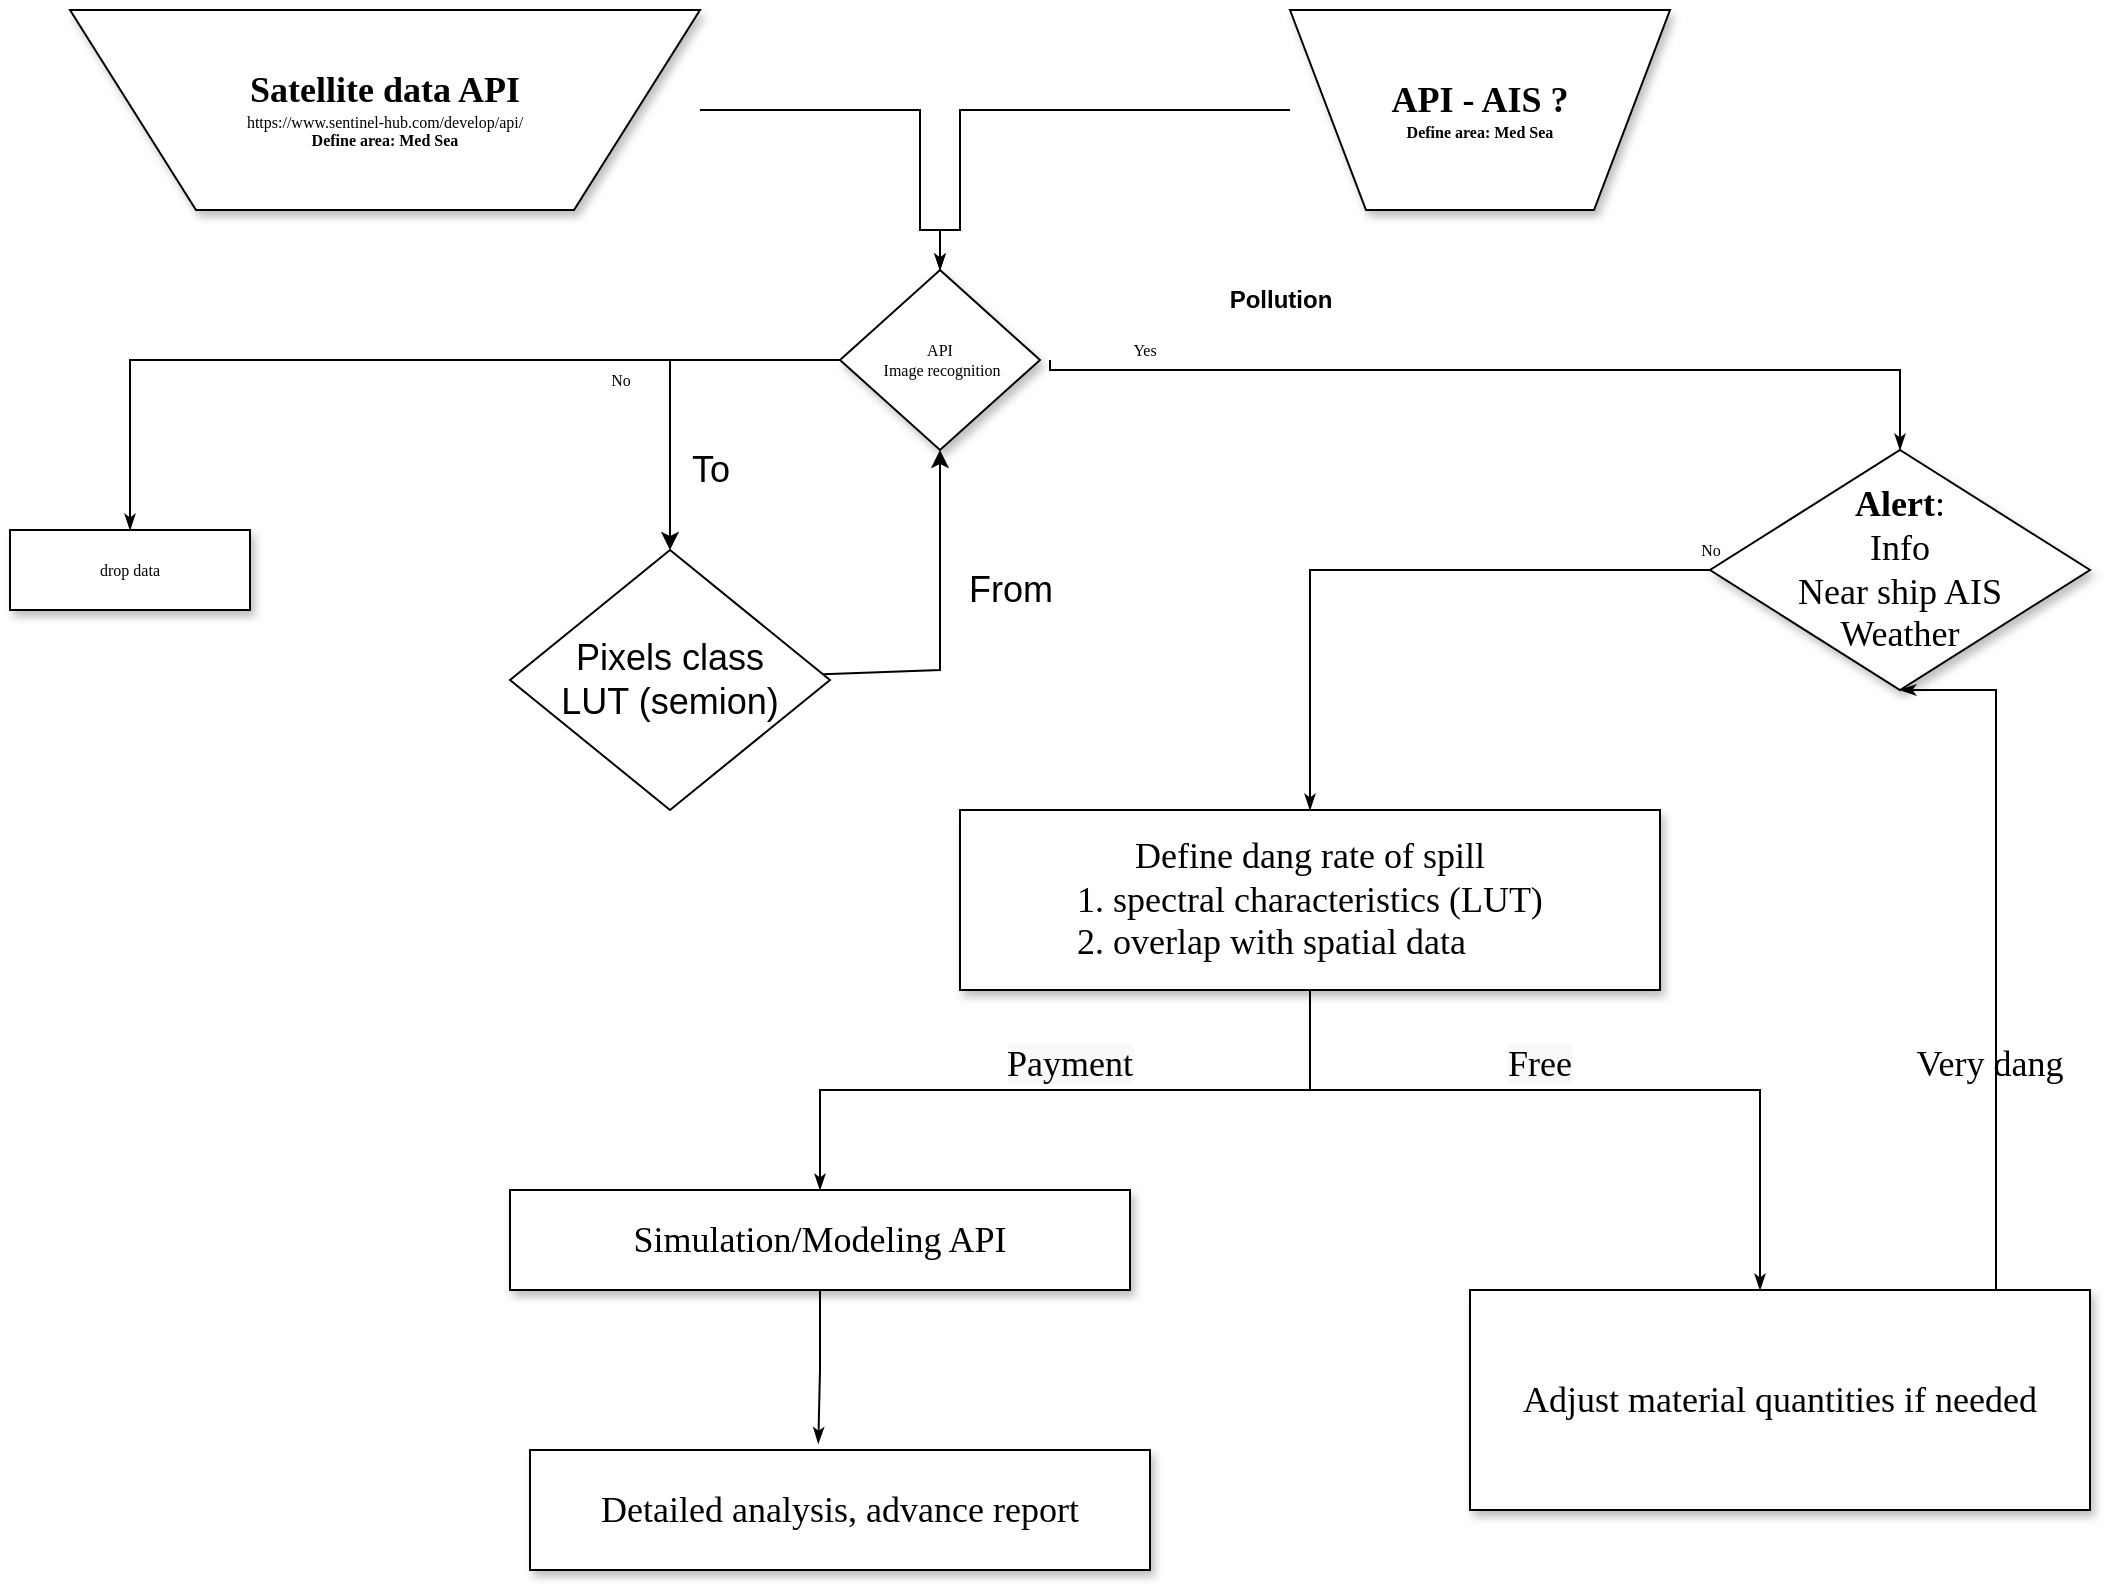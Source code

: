 <mxfile version="20.6.1" type="github">
  <diagram name="Page-1" id="edf60f1a-56cd-e834-aa8a-f176f3a09ee4">
    <mxGraphModel dx="2555" dy="1110" grid="1" gridSize="10" guides="1" tooltips="1" connect="1" arrows="1" fold="1" page="1" pageScale="1" pageWidth="1100" pageHeight="850" background="none" math="0" shadow="0">
      <root>
        <mxCell id="0" />
        <mxCell id="1" parent="0" />
        <mxCell id="60e70716793133e9-31" style="edgeStyle=orthogonalEdgeStyle;rounded=0;html=1;labelBackgroundColor=none;startSize=5;endArrow=classicThin;endFill=1;endSize=5;jettySize=auto;orthogonalLoop=1;strokeWidth=1;fontFamily=Verdana;fontSize=8;entryX=0.5;entryY=0;entryDx=0;entryDy=0;" parent="1" source="60e70716793133e9-2" target="60e70716793133e9-5" edge="1">
          <mxGeometry relative="1" as="geometry">
            <Array as="points">
              <mxPoint x="485" y="90" />
              <mxPoint x="485" y="150" />
              <mxPoint x="495" y="150" />
            </Array>
          </mxGeometry>
        </mxCell>
        <mxCell id="60e70716793133e9-2" value="&lt;font style=&quot;font-size: 18px;&quot;&gt;&lt;b&gt;Satellite data API&lt;/b&gt;&lt;br&gt;&lt;/font&gt;https://www.sentinel-hub.com/develop/api/&lt;br&gt;&lt;b&gt;Define area: Med Sea&lt;/b&gt;" style="shape=trapezoid;whiteSpace=wrap;html=1;rounded=0;shadow=1;labelBackgroundColor=none;strokeWidth=1;fontFamily=Verdana;fontSize=8;align=center;flipV=1;" parent="1" vertex="1">
          <mxGeometry x="60" y="40" width="315" height="100" as="geometry" />
        </mxCell>
        <mxCell id="60e70716793133e9-33" value="Yes" style="edgeStyle=orthogonalEdgeStyle;rounded=0;html=1;labelBackgroundColor=none;startSize=5;endArrow=classicThin;endFill=1;endSize=5;jettySize=auto;orthogonalLoop=1;strokeWidth=1;fontFamily=Verdana;fontSize=8" parent="1" target="60e70716793133e9-7" edge="1">
          <mxGeometry x="-0.778" y="10" relative="1" as="geometry">
            <mxPoint as="offset" />
            <mxPoint x="550" y="215" as="sourcePoint" />
            <Array as="points">
              <mxPoint x="975" y="220" />
            </Array>
          </mxGeometry>
        </mxCell>
        <mxCell id="60e70716793133e9-37" value="No" style="edgeStyle=orthogonalEdgeStyle;rounded=0;html=1;labelBackgroundColor=none;startSize=5;endArrow=classicThin;endFill=1;endSize=5;jettySize=auto;orthogonalLoop=1;strokeWidth=1;fontFamily=Verdana;fontSize=8" parent="1" source="60e70716793133e9-5" target="60e70716793133e9-9" edge="1">
          <mxGeometry x="-0.5" y="10" relative="1" as="geometry">
            <mxPoint as="offset" />
          </mxGeometry>
        </mxCell>
        <mxCell id="60e70716793133e9-5" value="API&lt;br&gt;&amp;nbsp;Image recognition" style="rhombus;whiteSpace=wrap;html=1;rounded=0;shadow=1;labelBackgroundColor=none;strokeWidth=1;fontFamily=Verdana;fontSize=8;align=center;" parent="1" vertex="1">
          <mxGeometry x="445" y="170" width="100" height="90" as="geometry" />
        </mxCell>
        <mxCell id="60e70716793133e9-35" value="No" style="edgeStyle=orthogonalEdgeStyle;rounded=0;html=1;labelBackgroundColor=none;startSize=5;endArrow=classicThin;endFill=1;endSize=5;jettySize=auto;orthogonalLoop=1;strokeWidth=1;fontFamily=Verdana;fontSize=8" parent="1" source="60e70716793133e9-7" target="60e70716793133e9-10" edge="1">
          <mxGeometry x="-1" y="-10" relative="1" as="geometry">
            <mxPoint x="805" y="350" as="targetPoint" />
            <Array as="points" />
            <mxPoint as="offset" />
          </mxGeometry>
        </mxCell>
        <mxCell id="60e70716793133e9-7" value="&lt;font style=&quot;font-size: 18px;&quot;&gt;&lt;b&gt;Alert&lt;/b&gt;:&lt;br&gt;Info&lt;br&gt;Near ship AIS&lt;br&gt;Weather&lt;/font&gt;" style="rhombus;whiteSpace=wrap;html=1;rounded=0;shadow=1;labelBackgroundColor=none;strokeWidth=1;fontFamily=Verdana;fontSize=8;align=center;" parent="1" vertex="1">
          <mxGeometry x="880" y="260" width="190" height="120" as="geometry" />
        </mxCell>
        <mxCell id="60e70716793133e9-9" value="drop data" style="whiteSpace=wrap;html=1;rounded=0;shadow=1;labelBackgroundColor=none;strokeWidth=1;fontFamily=Verdana;fontSize=8;align=center;" parent="1" vertex="1">
          <mxGeometry x="30" y="300" width="120" height="40" as="geometry" />
        </mxCell>
        <mxCell id="60e70716793133e9-39" style="edgeStyle=orthogonalEdgeStyle;rounded=0;html=1;labelBackgroundColor=none;startSize=5;endArrow=classicThin;endFill=1;endSize=5;jettySize=auto;orthogonalLoop=1;strokeWidth=1;fontFamily=Verdana;fontSize=8" parent="1" source="60e70716793133e9-10" target="60e70716793133e9-12" edge="1">
          <mxGeometry relative="1" as="geometry" />
        </mxCell>
        <mxCell id="60e70716793133e9-10" value="&lt;font style=&quot;font-size: 18px;&quot;&gt;Define dang rate of spill&lt;br&gt;&lt;div style=&quot;text-align: left;&quot;&gt;&lt;span style=&quot;background-color: initial;&quot;&gt;1. spectral characteristics (LUT)&lt;/span&gt;&lt;/div&gt;&lt;div style=&quot;text-align: left;&quot;&gt;&lt;span style=&quot;background-color: initial;&quot;&gt;2. overlap with spatial data&lt;/span&gt;&lt;/div&gt;&lt;/font&gt;" style="whiteSpace=wrap;html=1;rounded=0;shadow=1;labelBackgroundColor=none;strokeWidth=1;fontFamily=Verdana;fontSize=8;align=center;" parent="1" vertex="1">
          <mxGeometry x="505" y="440" width="350" height="90" as="geometry" />
        </mxCell>
        <mxCell id="60e70716793133e9-12" value="&lt;span style=&quot;font-size: 18px;&quot;&gt;Simulation/Modeling API&lt;/span&gt;" style="whiteSpace=wrap;html=1;rounded=0;shadow=1;labelBackgroundColor=none;strokeWidth=1;fontFamily=Verdana;fontSize=8;align=center;spacing=6;" parent="1" vertex="1">
          <mxGeometry x="280" y="630" width="310" height="50" as="geometry" />
        </mxCell>
        <mxCell id="JxC6mWeHpskzbYdKK2vP-1" value="&lt;b&gt;&lt;font style=&quot;font-size: 18px;&quot;&gt;API - AIS ?&lt;br&gt;&lt;/font&gt;Define area: Med Sea&lt;br&gt;&lt;/b&gt;" style="shape=trapezoid;whiteSpace=wrap;html=1;rounded=0;shadow=1;labelBackgroundColor=none;strokeWidth=1;fontFamily=Verdana;fontSize=8;align=center;flipV=1;" vertex="1" parent="1">
          <mxGeometry x="670" y="40" width="190" height="100" as="geometry" />
        </mxCell>
        <mxCell id="JxC6mWeHpskzbYdKK2vP-4" style="edgeStyle=orthogonalEdgeStyle;rounded=0;html=1;labelBackgroundColor=none;startSize=5;endArrow=classicThin;endFill=1;endSize=5;jettySize=auto;orthogonalLoop=1;strokeWidth=1;fontFamily=Verdana;fontSize=8;entryX=0.5;entryY=0;entryDx=0;entryDy=0;" edge="1" parent="1" source="JxC6mWeHpskzbYdKK2vP-1" target="60e70716793133e9-5">
          <mxGeometry relative="1" as="geometry">
            <mxPoint x="415" y="100.059" as="sourcePoint" />
            <mxPoint x="505.059" y="240.035" as="targetPoint" />
            <Array as="points">
              <mxPoint x="505" y="90" />
              <mxPoint x="505" y="150" />
              <mxPoint x="495" y="150" />
            </Array>
          </mxGeometry>
        </mxCell>
        <mxCell id="JxC6mWeHpskzbYdKK2vP-6" value="&lt;b&gt;Pollution&lt;/b&gt;" style="text;html=1;align=center;verticalAlign=middle;resizable=0;points=[];autosize=1;strokeColor=none;fillColor=none;" vertex="1" parent="1">
          <mxGeometry x="630" y="170" width="70" height="30" as="geometry" />
        </mxCell>
        <mxCell id="JxC6mWeHpskzbYdKK2vP-10" style="edgeStyle=none;rounded=0;orthogonalLoop=1;jettySize=auto;html=1;exitX=1;exitY=0;exitDx=0;exitDy=0;fontSize=18;" edge="1" parent="1" source="60e70716793133e9-5" target="60e70716793133e9-5">
          <mxGeometry relative="1" as="geometry" />
        </mxCell>
        <mxCell id="JxC6mWeHpskzbYdKK2vP-15" value="" style="edgeStyle=none;rounded=0;orthogonalLoop=1;jettySize=auto;html=1;fontSize=18;entryX=0.5;entryY=1;entryDx=0;entryDy=0;" edge="1" parent="1" source="JxC6mWeHpskzbYdKK2vP-12" target="60e70716793133e9-5">
          <mxGeometry relative="1" as="geometry">
            <mxPoint x="360" y="230" as="targetPoint" />
            <Array as="points">
              <mxPoint x="495" y="370" />
            </Array>
          </mxGeometry>
        </mxCell>
        <mxCell id="JxC6mWeHpskzbYdKK2vP-12" value="Pixels class&lt;br&gt;LUT (semion)" style="rhombus;whiteSpace=wrap;html=1;fontSize=18;" vertex="1" parent="1">
          <mxGeometry x="280" y="310" width="160" height="130" as="geometry" />
        </mxCell>
        <mxCell id="JxC6mWeHpskzbYdKK2vP-16" value="" style="edgeStyle=none;rounded=0;orthogonalLoop=1;jettySize=auto;html=1;fontSize=18;entryX=0.5;entryY=0;entryDx=0;entryDy=0;exitX=0;exitY=0.5;exitDx=0;exitDy=0;" edge="1" parent="1" source="60e70716793133e9-5" target="JxC6mWeHpskzbYdKK2vP-12">
          <mxGeometry relative="1" as="geometry">
            <mxPoint x="446.512" y="382.166" as="sourcePoint" />
            <mxPoint x="505" y="270" as="targetPoint" />
            <Array as="points">
              <mxPoint x="360" y="215" />
            </Array>
          </mxGeometry>
        </mxCell>
        <mxCell id="JxC6mWeHpskzbYdKK2vP-17" value="To" style="text;html=1;align=center;verticalAlign=middle;resizable=0;points=[];autosize=1;strokeColor=none;fillColor=none;fontSize=18;" vertex="1" parent="1">
          <mxGeometry x="360" y="250" width="40" height="40" as="geometry" />
        </mxCell>
        <mxCell id="JxC6mWeHpskzbYdKK2vP-18" value="From" style="text;html=1;align=center;verticalAlign=middle;resizable=0;points=[];autosize=1;strokeColor=none;fillColor=none;fontSize=18;" vertex="1" parent="1">
          <mxGeometry x="495" y="310" width="70" height="40" as="geometry" />
        </mxCell>
        <mxCell id="JxC6mWeHpskzbYdKK2vP-19" value="&lt;font style=&quot;font-size: 18px;&quot;&gt;Adjust material quantities if needed&lt;/font&gt;" style="whiteSpace=wrap;html=1;rounded=0;shadow=1;labelBackgroundColor=none;strokeWidth=1;fontFamily=Verdana;fontSize=8;align=center;spacing=6;" vertex="1" parent="1">
          <mxGeometry x="760" y="680" width="310" height="110" as="geometry" />
        </mxCell>
        <mxCell id="JxC6mWeHpskzbYdKK2vP-20" style="edgeStyle=orthogonalEdgeStyle;rounded=0;html=1;labelBackgroundColor=none;startSize=5;endArrow=classicThin;endFill=1;endSize=5;jettySize=auto;orthogonalLoop=1;strokeWidth=1;fontFamily=Verdana;fontSize=8;exitX=0.5;exitY=1;exitDx=0;exitDy=0;" edge="1" parent="1" source="60e70716793133e9-10" target="JxC6mWeHpskzbYdKK2vP-19">
          <mxGeometry relative="1" as="geometry">
            <mxPoint x="690" y="540" as="sourcePoint" />
            <mxPoint x="405.077" y="700" as="targetPoint" />
            <Array as="points">
              <mxPoint x="680" y="580" />
              <mxPoint x="905" y="580" />
            </Array>
          </mxGeometry>
        </mxCell>
        <mxCell id="JxC6mWeHpskzbYdKK2vP-21" value="&lt;span style=&quot;color: rgb(0, 0, 0); font-family: Verdana; font-size: 18px; font-style: normal; font-variant-ligatures: normal; font-variant-caps: normal; font-weight: 400; letter-spacing: normal; orphans: 2; text-indent: 0px; text-transform: none; widows: 2; word-spacing: 0px; -webkit-text-stroke-width: 0px; background-color: rgb(248, 249, 250); text-decoration-thickness: initial; text-decoration-style: initial; text-decoration-color: initial; float: none; display: inline !important;&quot;&gt;Payment&lt;/span&gt;" style="text;whiteSpace=wrap;html=1;fontSize=18;align=center;" vertex="1" parent="1">
          <mxGeometry x="500" y="550" width="120" height="50" as="geometry" />
        </mxCell>
        <mxCell id="JxC6mWeHpskzbYdKK2vP-22" value="&lt;span style=&quot;font-size: 18px;&quot;&gt;Detailed analysis, advance report&lt;/span&gt;" style="whiteSpace=wrap;html=1;rounded=0;shadow=1;labelBackgroundColor=none;strokeWidth=1;fontFamily=Verdana;fontSize=8;align=center;spacing=6;" vertex="1" parent="1">
          <mxGeometry x="290" y="760" width="310" height="60" as="geometry" />
        </mxCell>
        <mxCell id="JxC6mWeHpskzbYdKK2vP-23" style="edgeStyle=orthogonalEdgeStyle;rounded=0;html=1;labelBackgroundColor=none;startSize=5;endArrow=classicThin;endFill=1;endSize=5;jettySize=auto;orthogonalLoop=1;strokeWidth=1;fontFamily=Verdana;fontSize=8;exitX=0.5;exitY=1;exitDx=0;exitDy=0;entryX=0.465;entryY=-0.055;entryDx=0;entryDy=0;entryPerimeter=0;" edge="1" parent="1" source="60e70716793133e9-12" target="JxC6mWeHpskzbYdKK2vP-22">
          <mxGeometry relative="1" as="geometry">
            <mxPoint x="690" y="540" as="sourcePoint" />
            <mxPoint x="445.077" y="640" as="targetPoint" />
          </mxGeometry>
        </mxCell>
        <mxCell id="JxC6mWeHpskzbYdKK2vP-24" value="&lt;span style=&quot;color: rgb(0, 0, 0); font-family: Verdana; font-size: 18px; font-style: normal; font-variant-ligatures: normal; font-variant-caps: normal; font-weight: 400; letter-spacing: normal; orphans: 2; text-indent: 0px; text-transform: none; widows: 2; word-spacing: 0px; -webkit-text-stroke-width: 0px; background-color: rgb(248, 249, 250); text-decoration-thickness: initial; text-decoration-style: initial; text-decoration-color: initial; float: none; display: inline !important;&quot;&gt;Free&lt;/span&gt;" style="text;whiteSpace=wrap;html=1;fontSize=18;align=center;" vertex="1" parent="1">
          <mxGeometry x="735" y="550" width="120" height="50" as="geometry" />
        </mxCell>
        <mxCell id="JxC6mWeHpskzbYdKK2vP-25" style="edgeStyle=orthogonalEdgeStyle;rounded=0;html=1;labelBackgroundColor=none;startSize=5;endArrow=classicThin;endFill=1;endSize=5;jettySize=auto;orthogonalLoop=1;strokeWidth=1;fontFamily=Verdana;fontSize=8;exitX=0.75;exitY=0;exitDx=0;exitDy=0;entryX=0.5;entryY=1;entryDx=0;entryDy=0;" edge="1" parent="1" source="JxC6mWeHpskzbYdKK2vP-19" target="60e70716793133e9-7">
          <mxGeometry relative="1" as="geometry">
            <mxPoint x="690" y="540" as="sourcePoint" />
            <mxPoint x="915.077" y="690" as="targetPoint" />
            <Array as="points">
              <mxPoint x="1023" y="680" />
              <mxPoint x="1023" y="380" />
            </Array>
          </mxGeometry>
        </mxCell>
        <mxCell id="JxC6mWeHpskzbYdKK2vP-26" value="&lt;font face=&quot;Verdana&quot;&gt;Very dang&lt;/font&gt;" style="text;whiteSpace=wrap;html=1;fontSize=18;align=center;" vertex="1" parent="1">
          <mxGeometry x="960" y="550" width="120" height="50" as="geometry" />
        </mxCell>
      </root>
    </mxGraphModel>
  </diagram>
</mxfile>
